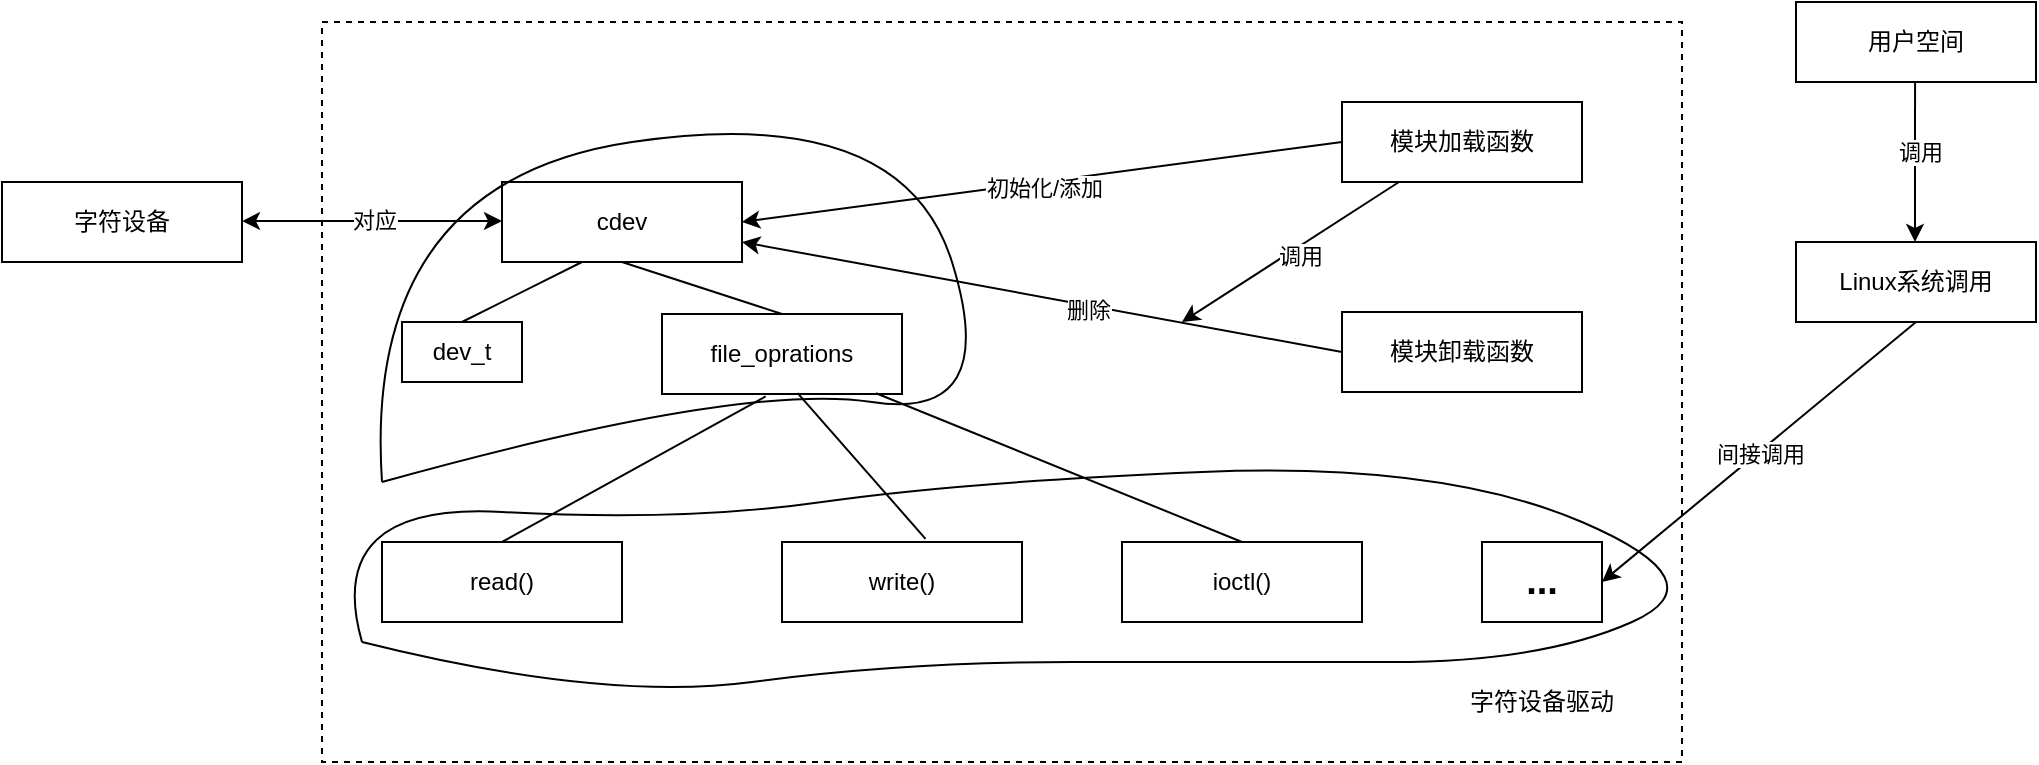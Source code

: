 <mxfile version="24.1.0" type="device">
  <diagram name="第 1 页" id="iNmgTrFjIFc8AbQdmyIh">
    <mxGraphModel dx="2389" dy="909" grid="1" gridSize="10" guides="1" tooltips="1" connect="1" arrows="0" fold="1" page="1" pageScale="1" pageWidth="827" pageHeight="1169" math="0" shadow="0">
      <root>
        <mxCell id="0" />
        <mxCell id="1" parent="0" />
        <mxCell id="OfrsV7cFusIjpzHpeM0C-1" value="" style="rounded=0;whiteSpace=wrap;html=1;dashed=1;" vertex="1" parent="1">
          <mxGeometry x="90" y="300" width="680" height="370" as="geometry" />
        </mxCell>
        <mxCell id="OfrsV7cFusIjpzHpeM0C-2" value="cdev" style="rounded=0;whiteSpace=wrap;html=1;" vertex="1" parent="1">
          <mxGeometry x="180" y="380" width="120" height="40" as="geometry" />
        </mxCell>
        <mxCell id="OfrsV7cFusIjpzHpeM0C-3" value="dev_t" style="rounded=0;whiteSpace=wrap;html=1;" vertex="1" parent="1">
          <mxGeometry x="130" y="450" width="60" height="30" as="geometry" />
        </mxCell>
        <mxCell id="OfrsV7cFusIjpzHpeM0C-4" value="file_oprations" style="rounded=0;whiteSpace=wrap;html=1;" vertex="1" parent="1">
          <mxGeometry x="260" y="446" width="120" height="40" as="geometry" />
        </mxCell>
        <mxCell id="OfrsV7cFusIjpzHpeM0C-5" value="write()" style="rounded=0;whiteSpace=wrap;html=1;" vertex="1" parent="1">
          <mxGeometry x="320" y="560" width="120" height="40" as="geometry" />
        </mxCell>
        <mxCell id="OfrsV7cFusIjpzHpeM0C-6" value="read()" style="rounded=0;whiteSpace=wrap;html=1;" vertex="1" parent="1">
          <mxGeometry x="120" y="560" width="120" height="40" as="geometry" />
        </mxCell>
        <mxCell id="OfrsV7cFusIjpzHpeM0C-7" value="ioctl()" style="rounded=0;whiteSpace=wrap;html=1;" vertex="1" parent="1">
          <mxGeometry x="490" y="560" width="120" height="40" as="geometry" />
        </mxCell>
        <mxCell id="OfrsV7cFusIjpzHpeM0C-8" value="&lt;b&gt;&lt;font style=&quot;font-size: 19px;&quot;&gt;...&lt;/font&gt;&lt;/b&gt;" style="rounded=0;whiteSpace=wrap;html=1;" vertex="1" parent="1">
          <mxGeometry x="670" y="560" width="60" height="40" as="geometry" />
        </mxCell>
        <mxCell id="OfrsV7cFusIjpzHpeM0C-9" value="模块卸载函数" style="rounded=0;whiteSpace=wrap;html=1;" vertex="1" parent="1">
          <mxGeometry x="600" y="445" width="120" height="40" as="geometry" />
        </mxCell>
        <mxCell id="OfrsV7cFusIjpzHpeM0C-10" value="模块加载函数" style="rounded=0;whiteSpace=wrap;html=1;" vertex="1" parent="1">
          <mxGeometry x="600" y="340" width="120" height="40" as="geometry" />
        </mxCell>
        <mxCell id="OfrsV7cFusIjpzHpeM0C-11" value="用户空间" style="rounded=0;whiteSpace=wrap;html=1;" vertex="1" parent="1">
          <mxGeometry x="827" y="290" width="120" height="40" as="geometry" />
        </mxCell>
        <mxCell id="OfrsV7cFusIjpzHpeM0C-12" value="Linux系统调用" style="rounded=0;whiteSpace=wrap;html=1;" vertex="1" parent="1">
          <mxGeometry x="827" y="410" width="120" height="40" as="geometry" />
        </mxCell>
        <mxCell id="OfrsV7cFusIjpzHpeM0C-13" value="字符设备" style="rounded=0;whiteSpace=wrap;html=1;" vertex="1" parent="1">
          <mxGeometry x="-70" y="380" width="120" height="40" as="geometry" />
        </mxCell>
        <mxCell id="OfrsV7cFusIjpzHpeM0C-16" value="" style="endArrow=classic;startArrow=classic;html=1;rounded=0;entryX=0;entryY=0.75;entryDx=0;entryDy=0;exitX=1;exitY=0.488;exitDx=0;exitDy=0;exitPerimeter=0;" edge="1" parent="1" source="OfrsV7cFusIjpzHpeM0C-13">
          <mxGeometry width="50" height="50" relative="1" as="geometry">
            <mxPoint x="60" y="399.5" as="sourcePoint" />
            <mxPoint x="180" y="399.5" as="targetPoint" />
            <Array as="points">
              <mxPoint x="170" y="399.5" />
            </Array>
          </mxGeometry>
        </mxCell>
        <mxCell id="OfrsV7cFusIjpzHpeM0C-17" value="对应" style="edgeLabel;html=1;align=center;verticalAlign=middle;resizable=0;points=[];" vertex="1" connectable="0" parent="OfrsV7cFusIjpzHpeM0C-16">
          <mxGeometry x="0.018" y="1" relative="1" as="geometry">
            <mxPoint as="offset" />
          </mxGeometry>
        </mxCell>
        <mxCell id="OfrsV7cFusIjpzHpeM0C-18" value="" style="endArrow=classic;html=1;rounded=0;entryX=0.64;entryY=-0.01;entryDx=0;entryDy=0;entryPerimeter=0;exitX=0.496;exitY=1;exitDx=0;exitDy=0;exitPerimeter=0;" edge="1" parent="1" source="OfrsV7cFusIjpzHpeM0C-11">
          <mxGeometry width="50" height="50" relative="1" as="geometry">
            <mxPoint x="886.5" y="337.2" as="sourcePoint" />
            <mxPoint x="886.5" y="410.0" as="targetPoint" />
          </mxGeometry>
        </mxCell>
        <mxCell id="OfrsV7cFusIjpzHpeM0C-22" value="调用" style="edgeLabel;html=1;align=center;verticalAlign=middle;resizable=0;points=[];" vertex="1" connectable="0" parent="OfrsV7cFusIjpzHpeM0C-18">
          <mxGeometry x="-0.125" y="2" relative="1" as="geometry">
            <mxPoint as="offset" />
          </mxGeometry>
        </mxCell>
        <mxCell id="OfrsV7cFusIjpzHpeM0C-19" value="" style="endArrow=classic;html=1;rounded=0;entryX=1;entryY=0.5;entryDx=0;entryDy=0;exitX=0.496;exitY=1;exitDx=0;exitDy=0;exitPerimeter=0;" edge="1" parent="1" target="OfrsV7cFusIjpzHpeM0C-8">
          <mxGeometry width="50" height="50" relative="1" as="geometry">
            <mxPoint x="887" y="450" as="sourcePoint" />
            <mxPoint x="886.5" y="530.0" as="targetPoint" />
          </mxGeometry>
        </mxCell>
        <mxCell id="OfrsV7cFusIjpzHpeM0C-21" value="间接调用" style="edgeLabel;html=1;align=center;verticalAlign=middle;resizable=0;points=[];" vertex="1" connectable="0" parent="OfrsV7cFusIjpzHpeM0C-19">
          <mxGeometry x="-0.005" relative="1" as="geometry">
            <mxPoint y="1" as="offset" />
          </mxGeometry>
        </mxCell>
        <mxCell id="OfrsV7cFusIjpzHpeM0C-23" value="" style="endArrow=classic;html=1;rounded=0;exitX=0;exitY=0.5;exitDx=0;exitDy=0;entryX=1;entryY=0.5;entryDx=0;entryDy=0;" edge="1" parent="1" source="OfrsV7cFusIjpzHpeM0C-10" target="OfrsV7cFusIjpzHpeM0C-2">
          <mxGeometry width="50" height="50" relative="1" as="geometry">
            <mxPoint x="390" y="490" as="sourcePoint" />
            <mxPoint x="440" y="440" as="targetPoint" />
          </mxGeometry>
        </mxCell>
        <mxCell id="OfrsV7cFusIjpzHpeM0C-24" value="初始化/添加" style="edgeLabel;html=1;align=center;verticalAlign=middle;resizable=0;points=[];" vertex="1" connectable="0" parent="OfrsV7cFusIjpzHpeM0C-23">
          <mxGeometry x="-0.005" y="3" relative="1" as="geometry">
            <mxPoint as="offset" />
          </mxGeometry>
        </mxCell>
        <mxCell id="OfrsV7cFusIjpzHpeM0C-25" value="" style="endArrow=classic;html=1;rounded=0;exitX=0.496;exitY=1;exitDx=0;exitDy=0;exitPerimeter=0;" edge="1" parent="1">
          <mxGeometry width="50" height="50" relative="1" as="geometry">
            <mxPoint x="628.5" y="380" as="sourcePoint" />
            <mxPoint x="520" y="450" as="targetPoint" />
          </mxGeometry>
        </mxCell>
        <mxCell id="OfrsV7cFusIjpzHpeM0C-29" value="调用" style="edgeLabel;html=1;align=center;verticalAlign=middle;resizable=0;points=[];" vertex="1" connectable="0" parent="OfrsV7cFusIjpzHpeM0C-25">
          <mxGeometry x="-0.045" y="4" relative="1" as="geometry">
            <mxPoint as="offset" />
          </mxGeometry>
        </mxCell>
        <mxCell id="OfrsV7cFusIjpzHpeM0C-30" value="" style="endArrow=classic;html=1;rounded=0;entryX=1;entryY=0.75;entryDx=0;entryDy=0;exitX=0;exitY=0.5;exitDx=0;exitDy=0;" edge="1" parent="1" source="OfrsV7cFusIjpzHpeM0C-9" target="OfrsV7cFusIjpzHpeM0C-2">
          <mxGeometry width="50" height="50" relative="1" as="geometry">
            <mxPoint x="600" y="450" as="sourcePoint" />
            <mxPoint x="443" y="580" as="targetPoint" />
          </mxGeometry>
        </mxCell>
        <mxCell id="OfrsV7cFusIjpzHpeM0C-33" value="删除" style="edgeLabel;html=1;align=center;verticalAlign=middle;resizable=0;points=[];" vertex="1" connectable="0" parent="OfrsV7cFusIjpzHpeM0C-30">
          <mxGeometry x="-0.15" y="2" relative="1" as="geometry">
            <mxPoint as="offset" />
          </mxGeometry>
        </mxCell>
        <mxCell id="OfrsV7cFusIjpzHpeM0C-34" value="" style="endArrow=none;html=1;rounded=0;exitX=0.5;exitY=0;exitDx=0;exitDy=0;entryX=0.892;entryY=0.99;entryDx=0;entryDy=0;entryPerimeter=0;" edge="1" parent="1" source="OfrsV7cFusIjpzHpeM0C-7" target="OfrsV7cFusIjpzHpeM0C-4">
          <mxGeometry width="50" height="50" relative="1" as="geometry">
            <mxPoint x="390" y="490" as="sourcePoint" />
            <mxPoint x="440" y="440" as="targetPoint" />
          </mxGeometry>
        </mxCell>
        <mxCell id="OfrsV7cFusIjpzHpeM0C-35" value="" style="endArrow=none;html=1;rounded=0;exitX=0.5;exitY=0;exitDx=0;exitDy=0;" edge="1" parent="1" source="OfrsV7cFusIjpzHpeM0C-3">
          <mxGeometry width="50" height="50" relative="1" as="geometry">
            <mxPoint x="170" y="470" as="sourcePoint" />
            <mxPoint x="220" y="420" as="targetPoint" />
          </mxGeometry>
        </mxCell>
        <mxCell id="OfrsV7cFusIjpzHpeM0C-36" value="" style="endArrow=none;html=1;rounded=0;exitX=0.5;exitY=0;exitDx=0;exitDy=0;" edge="1" parent="1" source="OfrsV7cFusIjpzHpeM0C-4">
          <mxGeometry width="50" height="50" relative="1" as="geometry">
            <mxPoint x="320" y="450" as="sourcePoint" />
            <mxPoint x="240" y="420" as="targetPoint" />
          </mxGeometry>
        </mxCell>
        <mxCell id="OfrsV7cFusIjpzHpeM0C-37" value="" style="endArrow=none;html=1;rounded=0;exitX=0.5;exitY=0;exitDx=0;exitDy=0;entryX=0.432;entryY=1.03;entryDx=0;entryDy=0;entryPerimeter=0;" edge="1" parent="1" source="OfrsV7cFusIjpzHpeM0C-6" target="OfrsV7cFusIjpzHpeM0C-4">
          <mxGeometry width="50" height="50" relative="1" as="geometry">
            <mxPoint x="240" y="520" as="sourcePoint" />
            <mxPoint x="300" y="490" as="targetPoint" />
          </mxGeometry>
        </mxCell>
        <mxCell id="OfrsV7cFusIjpzHpeM0C-38" value="" style="endArrow=none;html=1;rounded=0;exitX=0.565;exitY=0.99;exitDx=0;exitDy=0;entryX=0.598;entryY=-0.04;entryDx=0;entryDy=0;entryPerimeter=0;exitPerimeter=0;" edge="1" parent="1" source="OfrsV7cFusIjpzHpeM0C-4" target="OfrsV7cFusIjpzHpeM0C-5">
          <mxGeometry width="50" height="50" relative="1" as="geometry">
            <mxPoint x="310" y="540" as="sourcePoint" />
            <mxPoint x="370" y="510" as="targetPoint" />
          </mxGeometry>
        </mxCell>
        <mxCell id="OfrsV7cFusIjpzHpeM0C-39" value="字符设备驱动" style="rounded=0;whiteSpace=wrap;html=1;strokeColor=none;" vertex="1" parent="1">
          <mxGeometry x="640" y="620" width="120" height="40" as="geometry" />
        </mxCell>
        <mxCell id="OfrsV7cFusIjpzHpeM0C-41" value="" style="curved=1;endArrow=none;html=1;rounded=0;strokeColor=default;startArrow=none;startFill=0;endFill=0;" edge="1" parent="1">
          <mxGeometry width="50" height="50" relative="1" as="geometry">
            <mxPoint x="120" y="530" as="sourcePoint" />
            <mxPoint x="120" y="530" as="targetPoint" />
            <Array as="points">
              <mxPoint x="300" y="480" />
              <mxPoint x="430" y="500" />
              <mxPoint x="380" y="340" />
              <mxPoint x="110" y="380" />
            </Array>
          </mxGeometry>
        </mxCell>
        <mxCell id="OfrsV7cFusIjpzHpeM0C-42" value="" style="curved=1;endArrow=none;html=1;rounded=0;strokeColor=default;startArrow=none;startFill=0;endFill=0;" edge="1" parent="1">
          <mxGeometry width="50" height="50" relative="1" as="geometry">
            <mxPoint x="110" y="610" as="sourcePoint" />
            <mxPoint x="110" y="610" as="targetPoint" />
            <Array as="points">
              <mxPoint x="230" y="640" />
              <mxPoint x="380" y="620" />
              <mxPoint x="550" y="620" />
              <mxPoint x="700" y="620" />
              <mxPoint x="790" y="580" />
              <mxPoint x="650" y="520" />
              <mxPoint x="410" y="530" />
              <mxPoint x="270" y="550" />
              <mxPoint x="90" y="540" />
            </Array>
          </mxGeometry>
        </mxCell>
      </root>
    </mxGraphModel>
  </diagram>
</mxfile>
